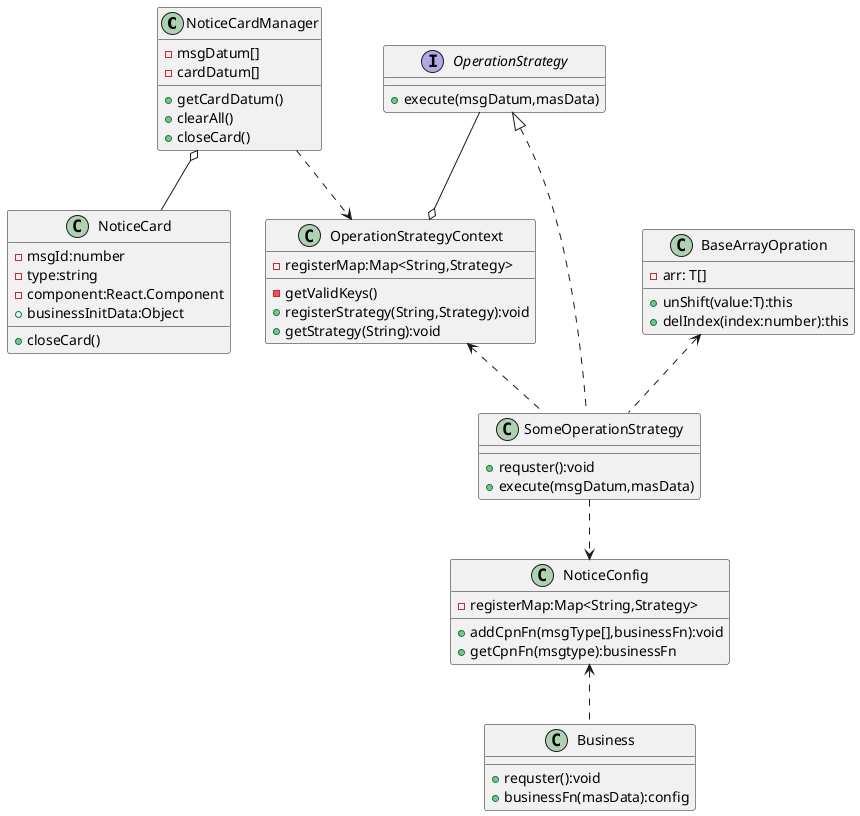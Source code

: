 @startuml
title " "

class NoticeCardManager{
  -msgDatum[]
  -cardDatum[]
  +getCardDatum()
  +clearAll()
  +closeCard()
}

class NoticeCard{
-msgId:number
-type:string
-component:React.Component
+businessInitData:Object
+closeCard()
}


class OperationStrategyContext{
-registerMap:Map<String,Strategy>
-getValidKeys()
+registerStrategy(String,Strategy):void
+getStrategy(String):void
}

interface OperationStrategy{
+execute(msgDatum,masData)
}

class BaseArrayOpration{
  - arr: T[]
  +unShift(value:T):this
  +delIndex(index:number):this
}

class SomeOperationStrategy{
  +requster():void
  +execute(msgDatum,masData)
}

NoticeCardManager o-- NoticeCard
NoticeCardManager ..> OperationStrategyContext
OperationStrategy --o OperationStrategyContext
OperationStrategyContext <.. SomeOperationStrategy
OperationStrategy  <|.. SomeOperationStrategy
BaseArrayOpration <..SomeOperationStrategy

class NoticeConfig{
-registerMap:Map<String,Strategy>
+addCpnFn(msgType[],businessFn):void
+getCpnFn(msgtype):businessFn
}



class Business{
  +requster():void
  +businessFn(masData):config
}

SomeOperationStrategy ..> NoticeConfig
NoticeConfig <.. Business

@enduml
